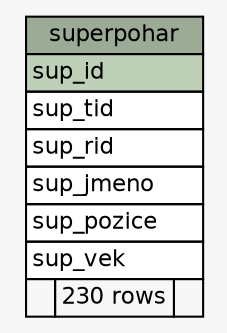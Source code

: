 // dot 2.38.0 on Mac OS X 10.9.4
// SchemaSpy rev 590
digraph "superpohar" {
  graph [
    rankdir="RL"
    bgcolor="#f7f7f7"
    nodesep="0.18"
    ranksep="0.46"
    fontname="Helvetica"
    fontsize="11"
  ];
  node [
    fontname="Helvetica"
    fontsize="11"
    shape="plaintext"
  ];
  edge [
    arrowsize="0.8"
  ];
  "superpohar" [
    label=<
    <TABLE BORDER="0" CELLBORDER="1" CELLSPACING="0" BGCOLOR="#ffffff">
      <TR><TD COLSPAN="3" BGCOLOR="#9bab96" ALIGN="CENTER">superpohar</TD></TR>
      <TR><TD PORT="sup_id" COLSPAN="3" BGCOLOR="#bed1b8" ALIGN="LEFT">sup_id</TD></TR>
      <TR><TD PORT="sup_tid" COLSPAN="3" ALIGN="LEFT">sup_tid</TD></TR>
      <TR><TD PORT="sup_rid" COLSPAN="3" ALIGN="LEFT">sup_rid</TD></TR>
      <TR><TD PORT="sup_jmeno" COLSPAN="3" ALIGN="LEFT">sup_jmeno</TD></TR>
      <TR><TD PORT="sup_pozice" COLSPAN="3" ALIGN="LEFT">sup_pozice</TD></TR>
      <TR><TD PORT="sup_vek" COLSPAN="3" ALIGN="LEFT">sup_vek</TD></TR>
      <TR><TD ALIGN="LEFT" BGCOLOR="#f7f7f7">  </TD><TD ALIGN="RIGHT" BGCOLOR="#f7f7f7">230 rows</TD><TD ALIGN="RIGHT" BGCOLOR="#f7f7f7">  </TD></TR>
    </TABLE>>
    URL="tables/superpohar.html"
    tooltip="superpohar"
  ];
}
